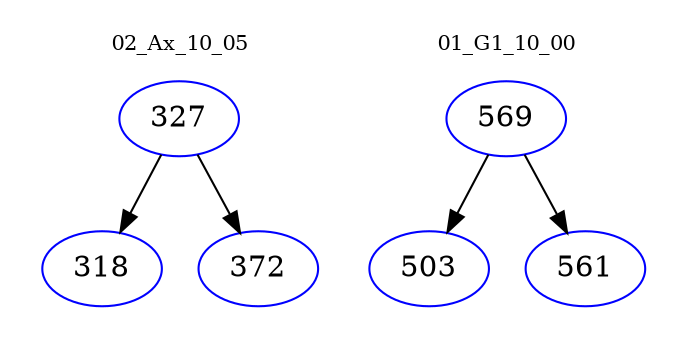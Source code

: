 digraph{
subgraph cluster_0 {
color = white
label = "02_Ax_10_05";
fontsize=10;
T0_327 [label="327", color="blue"]
T0_327 -> T0_318 [color="black"]
T0_318 [label="318", color="blue"]
T0_327 -> T0_372 [color="black"]
T0_372 [label="372", color="blue"]
}
subgraph cluster_1 {
color = white
label = "01_G1_10_00";
fontsize=10;
T1_569 [label="569", color="blue"]
T1_569 -> T1_503 [color="black"]
T1_503 [label="503", color="blue"]
T1_569 -> T1_561 [color="black"]
T1_561 [label="561", color="blue"]
}
}
